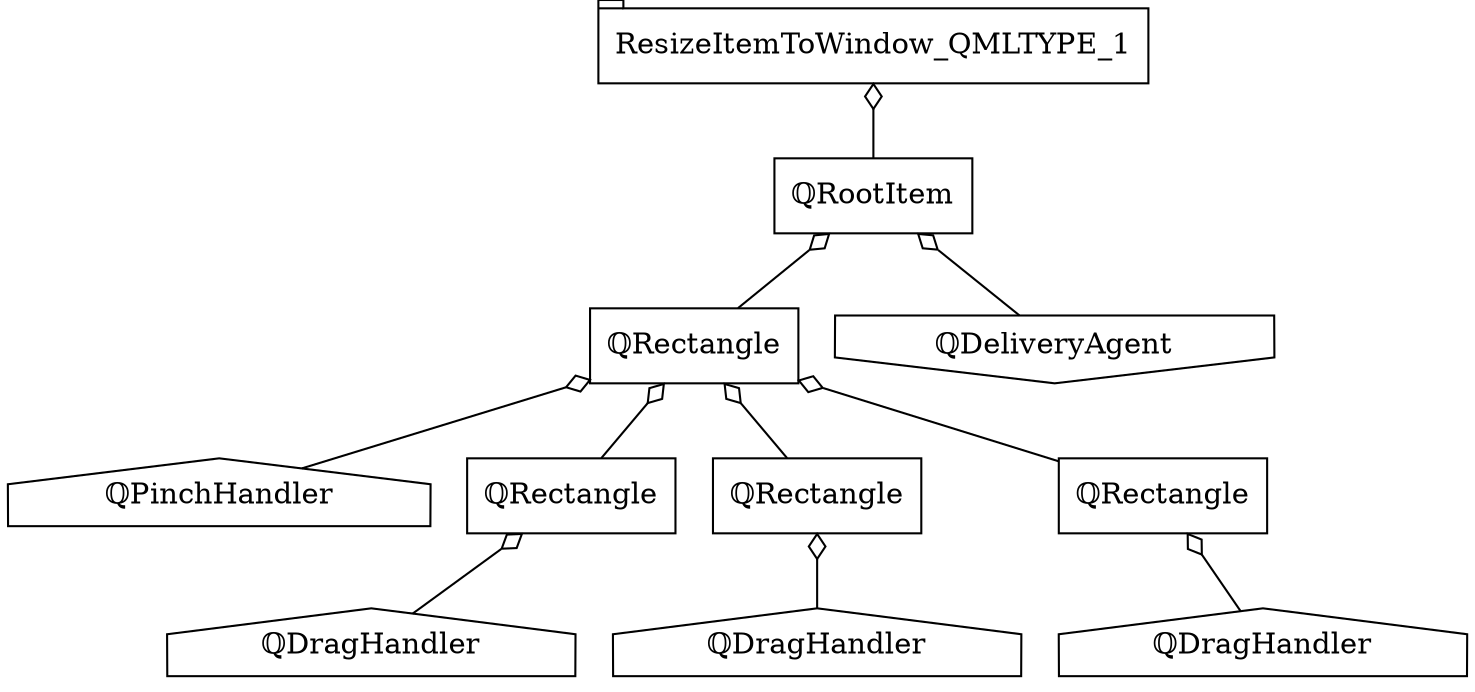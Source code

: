 digraph {
    llfkmbbephlg[label="ResizeItemToWindow_QMLTYPE_1", shape="tab"]
    llfkmbbephlg -> llfkmbbeijgg[arrowtail=odiamond, dir=back]

    llfkmbbeijgg[label="ℚRootItem", shape="box"]

    llfkmbbepmbg[label="ℚRectangle", shape="box"]
    llfkmbbeijgg -> llfkmbbepmbg[arrowtail=odiamond, dir=back]

    llfkmbodpifg[label="ℚPinchHandler", shape="house"]
    llfkmbbepmbg -> llfkmbodpifg[arrowtail=odiamond, dir=back]
    llfkmbnfping[label="ℚRectangle", shape="box"]
    llfkmbbepmbg -> llfkmbnfping[arrowtail=odiamond, dir=back]

    llfkmbbfjjgg[label="ℚDragHandler", shape="house"]
    llfkmbnfping -> llfkmbbfjjgg[arrowtail=odiamond, dir=back]
    llfkmbbdfibg[label="ℚRectangle", shape="box"]
    llfkmbbepmbg -> llfkmbbdfibg[arrowtail=odiamond, dir=back]

    llfkmbbfibdg[label="ℚDragHandler", shape="house"]
    llfkmbbdfibg -> llfkmbbfibdg[arrowtail=odiamond, dir=back]
    llfkmbodeang[label="ℚRectangle", shape="box"]
    llfkmbbepmbg -> llfkmbodeang[arrowtail=odiamond, dir=back]

    llfkmbcknglg[label="ℚDragHandler", shape="house"]
    llfkmbodeang -> llfkmbcknglg[arrowtail=odiamond, dir=back]
    llfkmbclplkg[label="ℚDeliveryAgent", shape="invhouse"]
    llfkmbbeijgg -> llfkmbclplkg[arrowtail=odiamond, dir=back]

}
